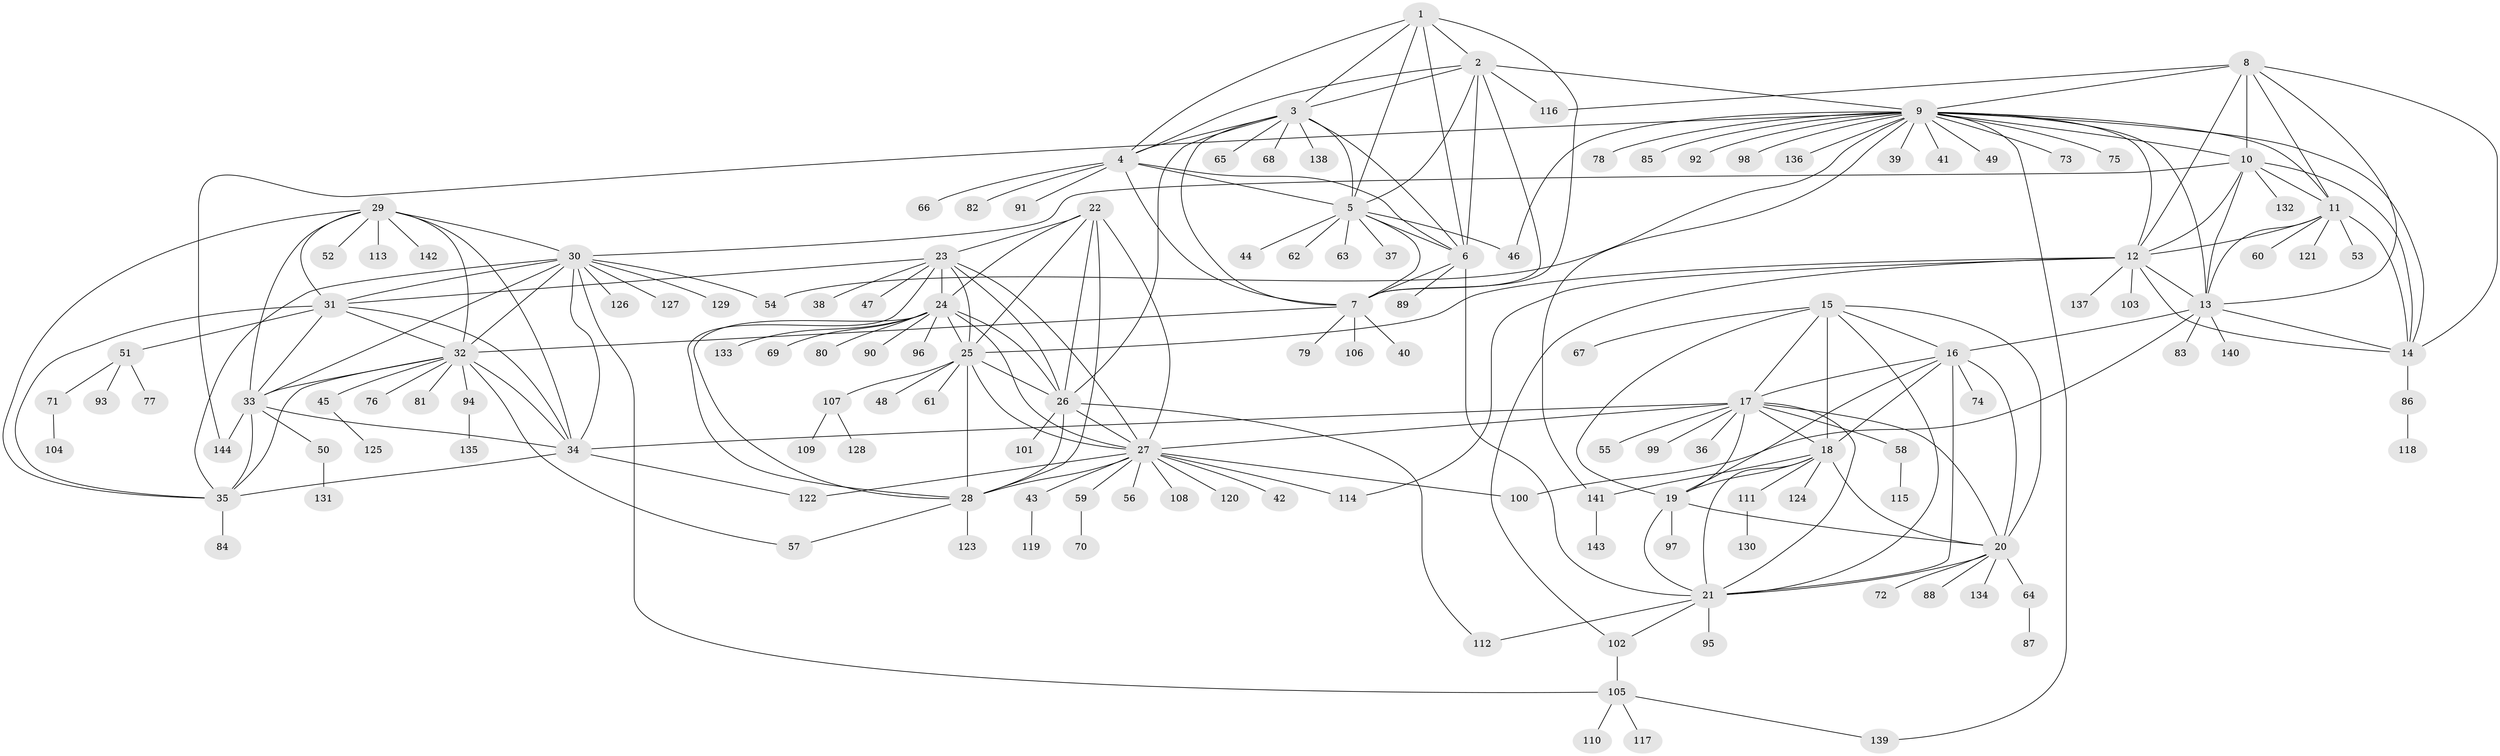 // Generated by graph-tools (version 1.1) at 2025/02/03/09/25 03:02:51]
// undirected, 144 vertices, 237 edges
graph export_dot {
graph [start="1"]
  node [color=gray90,style=filled];
  1;
  2;
  3;
  4;
  5;
  6;
  7;
  8;
  9;
  10;
  11;
  12;
  13;
  14;
  15;
  16;
  17;
  18;
  19;
  20;
  21;
  22;
  23;
  24;
  25;
  26;
  27;
  28;
  29;
  30;
  31;
  32;
  33;
  34;
  35;
  36;
  37;
  38;
  39;
  40;
  41;
  42;
  43;
  44;
  45;
  46;
  47;
  48;
  49;
  50;
  51;
  52;
  53;
  54;
  55;
  56;
  57;
  58;
  59;
  60;
  61;
  62;
  63;
  64;
  65;
  66;
  67;
  68;
  69;
  70;
  71;
  72;
  73;
  74;
  75;
  76;
  77;
  78;
  79;
  80;
  81;
  82;
  83;
  84;
  85;
  86;
  87;
  88;
  89;
  90;
  91;
  92;
  93;
  94;
  95;
  96;
  97;
  98;
  99;
  100;
  101;
  102;
  103;
  104;
  105;
  106;
  107;
  108;
  109;
  110;
  111;
  112;
  113;
  114;
  115;
  116;
  117;
  118;
  119;
  120;
  121;
  122;
  123;
  124;
  125;
  126;
  127;
  128;
  129;
  130;
  131;
  132;
  133;
  134;
  135;
  136;
  137;
  138;
  139;
  140;
  141;
  142;
  143;
  144;
  1 -- 2;
  1 -- 3;
  1 -- 4;
  1 -- 5;
  1 -- 6;
  1 -- 7;
  2 -- 3;
  2 -- 4;
  2 -- 5;
  2 -- 6;
  2 -- 7;
  2 -- 9;
  2 -- 116;
  3 -- 4;
  3 -- 5;
  3 -- 6;
  3 -- 7;
  3 -- 26;
  3 -- 65;
  3 -- 68;
  3 -- 138;
  4 -- 5;
  4 -- 6;
  4 -- 7;
  4 -- 66;
  4 -- 82;
  4 -- 91;
  5 -- 6;
  5 -- 7;
  5 -- 37;
  5 -- 44;
  5 -- 46;
  5 -- 62;
  5 -- 63;
  6 -- 7;
  6 -- 21;
  6 -- 89;
  7 -- 32;
  7 -- 40;
  7 -- 79;
  7 -- 106;
  8 -- 9;
  8 -- 10;
  8 -- 11;
  8 -- 12;
  8 -- 13;
  8 -- 14;
  8 -- 116;
  9 -- 10;
  9 -- 11;
  9 -- 12;
  9 -- 13;
  9 -- 14;
  9 -- 39;
  9 -- 41;
  9 -- 46;
  9 -- 49;
  9 -- 54;
  9 -- 73;
  9 -- 75;
  9 -- 78;
  9 -- 85;
  9 -- 92;
  9 -- 98;
  9 -- 136;
  9 -- 139;
  9 -- 141;
  9 -- 144;
  10 -- 11;
  10 -- 12;
  10 -- 13;
  10 -- 14;
  10 -- 30;
  10 -- 132;
  11 -- 12;
  11 -- 13;
  11 -- 14;
  11 -- 53;
  11 -- 60;
  11 -- 121;
  12 -- 13;
  12 -- 14;
  12 -- 25;
  12 -- 102;
  12 -- 103;
  12 -- 114;
  12 -- 137;
  13 -- 14;
  13 -- 16;
  13 -- 83;
  13 -- 100;
  13 -- 140;
  14 -- 86;
  15 -- 16;
  15 -- 17;
  15 -- 18;
  15 -- 19;
  15 -- 20;
  15 -- 21;
  15 -- 67;
  16 -- 17;
  16 -- 18;
  16 -- 19;
  16 -- 20;
  16 -- 21;
  16 -- 74;
  17 -- 18;
  17 -- 19;
  17 -- 20;
  17 -- 21;
  17 -- 27;
  17 -- 34;
  17 -- 36;
  17 -- 55;
  17 -- 58;
  17 -- 99;
  18 -- 19;
  18 -- 20;
  18 -- 21;
  18 -- 111;
  18 -- 124;
  18 -- 141;
  19 -- 20;
  19 -- 21;
  19 -- 97;
  20 -- 21;
  20 -- 64;
  20 -- 72;
  20 -- 88;
  20 -- 134;
  21 -- 95;
  21 -- 102;
  21 -- 112;
  22 -- 23;
  22 -- 24;
  22 -- 25;
  22 -- 26;
  22 -- 27;
  22 -- 28;
  23 -- 24;
  23 -- 25;
  23 -- 26;
  23 -- 27;
  23 -- 28;
  23 -- 31;
  23 -- 38;
  23 -- 47;
  24 -- 25;
  24 -- 26;
  24 -- 27;
  24 -- 28;
  24 -- 69;
  24 -- 80;
  24 -- 90;
  24 -- 96;
  24 -- 133;
  25 -- 26;
  25 -- 27;
  25 -- 28;
  25 -- 48;
  25 -- 61;
  25 -- 107;
  26 -- 27;
  26 -- 28;
  26 -- 101;
  26 -- 112;
  27 -- 28;
  27 -- 42;
  27 -- 43;
  27 -- 56;
  27 -- 59;
  27 -- 100;
  27 -- 108;
  27 -- 114;
  27 -- 120;
  27 -- 122;
  28 -- 57;
  28 -- 123;
  29 -- 30;
  29 -- 31;
  29 -- 32;
  29 -- 33;
  29 -- 34;
  29 -- 35;
  29 -- 52;
  29 -- 113;
  29 -- 142;
  30 -- 31;
  30 -- 32;
  30 -- 33;
  30 -- 34;
  30 -- 35;
  30 -- 54;
  30 -- 105;
  30 -- 126;
  30 -- 127;
  30 -- 129;
  31 -- 32;
  31 -- 33;
  31 -- 34;
  31 -- 35;
  31 -- 51;
  32 -- 33;
  32 -- 34;
  32 -- 35;
  32 -- 45;
  32 -- 57;
  32 -- 76;
  32 -- 81;
  32 -- 94;
  33 -- 34;
  33 -- 35;
  33 -- 50;
  33 -- 144;
  34 -- 35;
  34 -- 122;
  35 -- 84;
  43 -- 119;
  45 -- 125;
  50 -- 131;
  51 -- 71;
  51 -- 77;
  51 -- 93;
  58 -- 115;
  59 -- 70;
  64 -- 87;
  71 -- 104;
  86 -- 118;
  94 -- 135;
  102 -- 105;
  105 -- 110;
  105 -- 117;
  105 -- 139;
  107 -- 109;
  107 -- 128;
  111 -- 130;
  141 -- 143;
}
